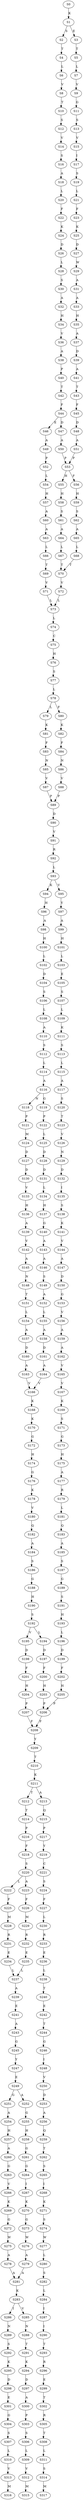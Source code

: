strict digraph  {
	S0 -> S1 [ label = K ];
	S1 -> S2 [ label = S ];
	S1 -> S3 [ label = E ];
	S2 -> S4 [ label = T ];
	S3 -> S5 [ label = T ];
	S4 -> S6 [ label = L ];
	S5 -> S7 [ label = L ];
	S6 -> S8 [ label = V ];
	S7 -> S9 [ label = V ];
	S8 -> S10 [ label = T ];
	S9 -> S11 [ label = G ];
	S10 -> S12 [ label = S ];
	S11 -> S13 [ label = S ];
	S12 -> S14 [ label = V ];
	S13 -> S15 [ label = V ];
	S14 -> S16 [ label = S ];
	S15 -> S17 [ label = I ];
	S16 -> S18 [ label = A ];
	S17 -> S19 [ label = S ];
	S18 -> S20 [ label = L ];
	S19 -> S21 [ label = L ];
	S20 -> S22 [ label = F ];
	S21 -> S23 [ label = F ];
	S22 -> S24 [ label = K ];
	S23 -> S25 [ label = K ];
	S24 -> S26 [ label = D ];
	S25 -> S27 [ label = D ];
	S26 -> S28 [ label = L ];
	S27 -> S29 [ label = W ];
	S28 -> S30 [ label = S ];
	S29 -> S31 [ label = A ];
	S30 -> S32 [ label = A ];
	S31 -> S33 [ label = A ];
	S32 -> S34 [ label = H ];
	S33 -> S35 [ label = H ];
	S34 -> S36 [ label = V ];
	S35 -> S37 [ label = A ];
	S36 -> S38 [ label = A ];
	S37 -> S39 [ label = D ];
	S38 -> S40 [ label = P ];
	S39 -> S41 [ label = A ];
	S40 -> S42 [ label = T ];
	S41 -> S43 [ label = T ];
	S42 -> S44 [ label = F ];
	S43 -> S45 [ label = F ];
	S44 -> S46 [ label = E ];
	S44 -> S47 [ label = D ];
	S45 -> S48 [ label = D ];
	S46 -> S49 [ label = A ];
	S47 -> S50 [ label = A ];
	S48 -> S51 [ label = A ];
	S49 -> S52 [ label = P ];
	S50 -> S53 [ label = P ];
	S51 -> S53 [ label = P ];
	S52 -> S54 [ label = L ];
	S53 -> S55 [ label = H ];
	S53 -> S56 [ label = F ];
	S54 -> S57 [ label = H ];
	S55 -> S58 [ label = H ];
	S56 -> S59 [ label = H ];
	S57 -> S60 [ label = A ];
	S58 -> S61 [ label = S ];
	S59 -> S62 [ label = S ];
	S60 -> S63 [ label = A ];
	S61 -> S64 [ label = A ];
	S62 -> S65 [ label = A ];
	S63 -> S66 [ label = L ];
	S64 -> S67 [ label = L ];
	S65 -> S68 [ label = L ];
	S66 -> S69 [ label = T ];
	S67 -> S70 [ label = T ];
	S68 -> S70 [ label = T ];
	S69 -> S71 [ label = V ];
	S70 -> S72 [ label = V ];
	S71 -> S73 [ label = L ];
	S72 -> S73 [ label = L ];
	S73 -> S74 [ label = L ];
	S74 -> S75 [ label = C ];
	S75 -> S76 [ label = H ];
	S76 -> S77 [ label = S ];
	S77 -> S78 [ label = L ];
	S78 -> S79 [ label = L ];
	S78 -> S80 [ label = F ];
	S79 -> S81 [ label = K ];
	S80 -> S82 [ label = K ];
	S81 -> S83 [ label = F ];
	S82 -> S84 [ label = F ];
	S83 -> S85 [ label = N ];
	S84 -> S86 [ label = N ];
	S85 -> S87 [ label = V ];
	S86 -> S88 [ label = V ];
	S87 -> S89 [ label = P ];
	S88 -> S89 [ label = P ];
	S89 -> S90 [ label = D ];
	S90 -> S91 [ label = V ];
	S91 -> S92 [ label = R ];
	S92 -> S93 [ label = L ];
	S93 -> S94 [ label = K ];
	S93 -> S95 [ label = V ];
	S94 -> S96 [ label = H ];
	S95 -> S97 [ label = Y ];
	S96 -> S98 [ label = A ];
	S97 -> S99 [ label = A ];
	S98 -> S100 [ label = H ];
	S99 -> S101 [ label = H ];
	S100 -> S102 [ label = L ];
	S101 -> S103 [ label = L ];
	S102 -> S104 [ label = D ];
	S103 -> S105 [ label = E ];
	S104 -> S106 [ label = S ];
	S105 -> S107 [ label = S ];
	S106 -> S108 [ label = L ];
	S107 -> S109 [ label = L ];
	S108 -> S110 [ label = A ];
	S109 -> S111 [ label = K ];
	S110 -> S112 [ label = S ];
	S111 -> S113 [ label = S ];
	S112 -> S114 [ label = L ];
	S113 -> S115 [ label = L ];
	S114 -> S116 [ label = A ];
	S115 -> S117 [ label = A ];
	S116 -> S118 [ label = N ];
	S116 -> S119 [ label = G ];
	S117 -> S120 [ label = S ];
	S118 -> S121 [ label = P ];
	S119 -> S122 [ label = P ];
	S120 -> S123 [ label = T ];
	S121 -> S124 [ label = M ];
	S122 -> S125 [ label = L ];
	S123 -> S126 [ label = V ];
	S124 -> S127 [ label = D ];
	S125 -> S128 [ label = D ];
	S126 -> S129 [ label = N ];
	S127 -> S130 [ label = D ];
	S128 -> S131 [ label = D ];
	S129 -> S132 [ label = D ];
	S130 -> S133 [ label = V ];
	S131 -> S134 [ label = L ];
	S132 -> S135 [ label = I ];
	S133 -> S136 [ label = H ];
	S134 -> S137 [ label = H ];
	S135 -> S138 [ label = S ];
	S136 -> S139 [ label = A ];
	S137 -> S140 [ label = G ];
	S138 -> S141 [ label = K ];
	S139 -> S142 [ label = V ];
	S140 -> S143 [ label = A ];
	S141 -> S144 [ label = V ];
	S142 -> S145 [ label = A ];
	S143 -> S146 [ label = A ];
	S144 -> S147 [ label = A ];
	S145 -> S148 [ label = N ];
	S146 -> S149 [ label = S ];
	S147 -> S150 [ label = D ];
	S148 -> S151 [ label = T ];
	S149 -> S152 [ label = A ];
	S150 -> S153 [ label = G ];
	S151 -> S154 [ label = L ];
	S152 -> S155 [ label = L ];
	S153 -> S156 [ label = V ];
	S154 -> S157 [ label = A ];
	S155 -> S158 [ label = A ];
	S156 -> S159 [ label = A ];
	S157 -> S160 [ label = D ];
	S158 -> S161 [ label = D ];
	S159 -> S162 [ label = A ];
	S160 -> S163 [ label = A ];
	S161 -> S164 [ label = A ];
	S162 -> S165 [ label = V ];
	S163 -> S166 [ label = V ];
	S164 -> S166 [ label = V ];
	S165 -> S167 [ label = V ];
	S166 -> S168 [ label = K ];
	S167 -> S169 [ label = K ];
	S168 -> S170 [ label = K ];
	S169 -> S171 [ label = S ];
	S170 -> S172 [ label = G ];
	S171 -> S173 [ label = G ];
	S172 -> S174 [ label = H ];
	S173 -> S175 [ label = H ];
	S174 -> S176 [ label = G ];
	S175 -> S177 [ label = A ];
	S176 -> S178 [ label = K ];
	S177 -> S179 [ label = R ];
	S178 -> S180 [ label = V ];
	S179 -> S181 [ label = L ];
	S180 -> S182 [ label = Q ];
	S181 -> S183 [ label = Q ];
	S182 -> S184 [ label = A ];
	S183 -> S185 [ label = A ];
	S184 -> S186 [ label = S ];
	S185 -> S187 [ label = S ];
	S186 -> S188 [ label = G ];
	S187 -> S189 [ label = G ];
	S188 -> S190 [ label = H ];
	S189 -> S191 [ label = S ];
	S190 -> S192 [ label = S ];
	S191 -> S193 [ label = H ];
	S192 -> S194 [ label = L ];
	S192 -> S195 [ label = V ];
	S193 -> S196 [ label = L ];
	S194 -> S197 [ label = D ];
	S195 -> S198 [ label = D ];
	S196 -> S199 [ label = D ];
	S197 -> S200 [ label = F ];
	S198 -> S201 [ label = F ];
	S199 -> S202 [ label = F ];
	S200 -> S203 [ label = H ];
	S201 -> S204 [ label = H ];
	S202 -> S205 [ label = H ];
	S203 -> S206 [ label = P ];
	S204 -> S207 [ label = P ];
	S205 -> S206 [ label = P ];
	S206 -> S208 [ label = F ];
	S207 -> S208 [ label = F ];
	S208 -> S209 [ label = Y ];
	S209 -> S210 [ label = T ];
	S210 -> S211 [ label = K ];
	S211 -> S212 [ label = T ];
	S211 -> S213 [ label = A ];
	S212 -> S214 [ label = T ];
	S213 -> S215 [ label = Q ];
	S214 -> S216 [ label = P ];
	S215 -> S217 [ label = P ];
	S216 -> S218 [ label = F ];
	S217 -> S219 [ label = Y ];
	S218 -> S220 [ label = S ];
	S219 -> S221 [ label = C ];
	S220 -> S222 [ label = L ];
	S220 -> S223 [ label = A ];
	S221 -> S224 [ label = S ];
	S222 -> S225 [ label = F ];
	S223 -> S226 [ label = F ];
	S224 -> S227 [ label = F ];
	S225 -> S228 [ label = M ];
	S226 -> S229 [ label = M ];
	S227 -> S230 [ label = L ];
	S228 -> S231 [ label = R ];
	S229 -> S232 [ label = R ];
	S230 -> S233 [ label = R ];
	S231 -> S234 [ label = E ];
	S232 -> S235 [ label = E ];
	S233 -> S236 [ label = E ];
	S234 -> S237 [ label = L ];
	S235 -> S237 [ label = L ];
	S236 -> S238 [ label = L ];
	S237 -> S239 [ label = A ];
	S238 -> S240 [ label = T ];
	S239 -> S241 [ label = E ];
	S240 -> S242 [ label = E ];
	S241 -> S243 [ label = A ];
	S242 -> S244 [ label = T ];
	S243 -> S245 [ label = G ];
	S244 -> S246 [ label = G ];
	S245 -> S247 [ label = Y ];
	S246 -> S248 [ label = I ];
	S247 -> S249 [ label = E ];
	S248 -> S250 [ label = V ];
	S249 -> S251 [ label = G ];
	S249 -> S252 [ label = A ];
	S250 -> S253 [ label = D ];
	S251 -> S254 [ label = A ];
	S252 -> S255 [ label = G ];
	S253 -> S256 [ label = A ];
	S254 -> S257 [ label = H ];
	S255 -> S258 [ label = H ];
	S256 -> S259 [ label = Q ];
	S257 -> S260 [ label = A ];
	S258 -> S261 [ label = G ];
	S259 -> S262 [ label = T ];
	S260 -> S263 [ label = G ];
	S261 -> S264 [ label = G ];
	S262 -> S265 [ label = S ];
	S263 -> S266 [ label = V ];
	S264 -> S267 [ label = I ];
	S265 -> S268 [ label = I ];
	S266 -> S269 [ label = K ];
	S267 -> S270 [ label = K ];
	S268 -> S271 [ label = K ];
	S269 -> S272 [ label = G ];
	S270 -> S273 [ label = G ];
	S271 -> S274 [ label = S ];
	S272 -> S275 [ label = W ];
	S273 -> S276 [ label = W ];
	S274 -> S277 [ label = W ];
	S275 -> S278 [ label = A ];
	S276 -> S279 [ label = A ];
	S277 -> S280 [ label = L ];
	S278 -> S281 [ label = A ];
	S279 -> S281 [ label = A ];
	S280 -> S282 [ label = S ];
	S281 -> S283 [ label = K ];
	S282 -> S284 [ label = L ];
	S283 -> S285 [ label = V ];
	S283 -> S286 [ label = I ];
	S284 -> S287 [ label = I ];
	S285 -> S288 [ label = N ];
	S286 -> S289 [ label = N ];
	S287 -> S290 [ label = I ];
	S288 -> S291 [ label = T ];
	S289 -> S292 [ label = S ];
	S290 -> S293 [ label = T ];
	S291 -> S294 [ label = K ];
	S292 -> S295 [ label = K ];
	S293 -> S296 [ label = R ];
	S294 -> S297 [ label = D ];
	S295 -> S298 [ label = D ];
	S296 -> S299 [ label = E ];
	S297 -> S300 [ label = A ];
	S298 -> S301 [ label = E ];
	S299 -> S302 [ label = T ];
	S300 -> S303 [ label = P ];
	S301 -> S304 [ label = G ];
	S302 -> S305 [ label = R ];
	S303 -> S306 [ label = S ];
	S304 -> S307 [ label = S ];
	S305 -> S308 [ label = T ];
	S306 -> S309 [ label = L ];
	S307 -> S310 [ label = L ];
	S308 -> S311 [ label = L ];
	S309 -> S312 [ label = V ];
	S310 -> S313 [ label = V ];
	S311 -> S314 [ label = S ];
	S312 -> S315 [ label = M ];
	S313 -> S316 [ label = M ];
	S314 -> S317 [ label = M ];
}
